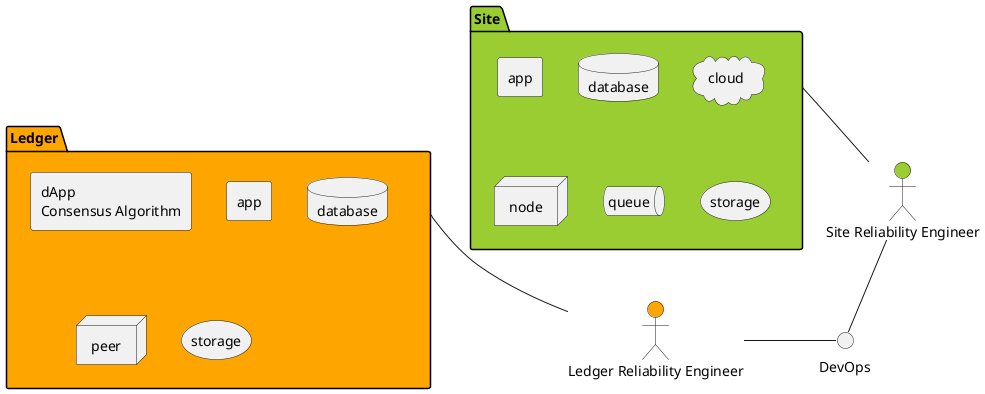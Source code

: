 ' WIP
' 
@startuml
actor "Ledger Reliability Engineer" as LRE #Orange
actor "Site Reliability Engineer" as SRE #YellowGreen
interface  DevOps

folder Site #YellowGreen {
  agent app 
  database database
  cloud cloud
  node node
  queue queue
  storage storage
}

folder Ledger #Orange {
  agent "dApp\nConsensus Algorithm" as DAPP
  agent app as LAPP
  database database as LDB
  node peer as LPEER
  storage storage as LSTORAGE
}

Ledger -- LRE
LRE - DevOps
Site -- SRE
SRE -- DevOps
@enduml